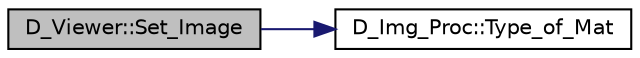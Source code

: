 digraph "D_Viewer::Set_Image"
{
 // LATEX_PDF_SIZE
  edge [fontname="Helvetica",fontsize="10",labelfontname="Helvetica",labelfontsize="10"];
  node [fontname="Helvetica",fontsize="10",shape=record];
  rankdir="LR";
  Node1 [label="D_Viewer::Set_Image",height=0.2,width=0.4,color="black", fillcolor="grey75", style="filled", fontcolor="black",tooltip=" "];
  Node1 -> Node2 [color="midnightblue",fontsize="10",style="solid"];
  Node2 [label="D_Img_Proc::Type_of_Mat",height=0.2,width=0.4,color="black", fillcolor="white", style="filled",URL="$class_d___img___proc.html#a7bca30c8476acd261b0f564fbefc80ea",tooltip=" "];
}
